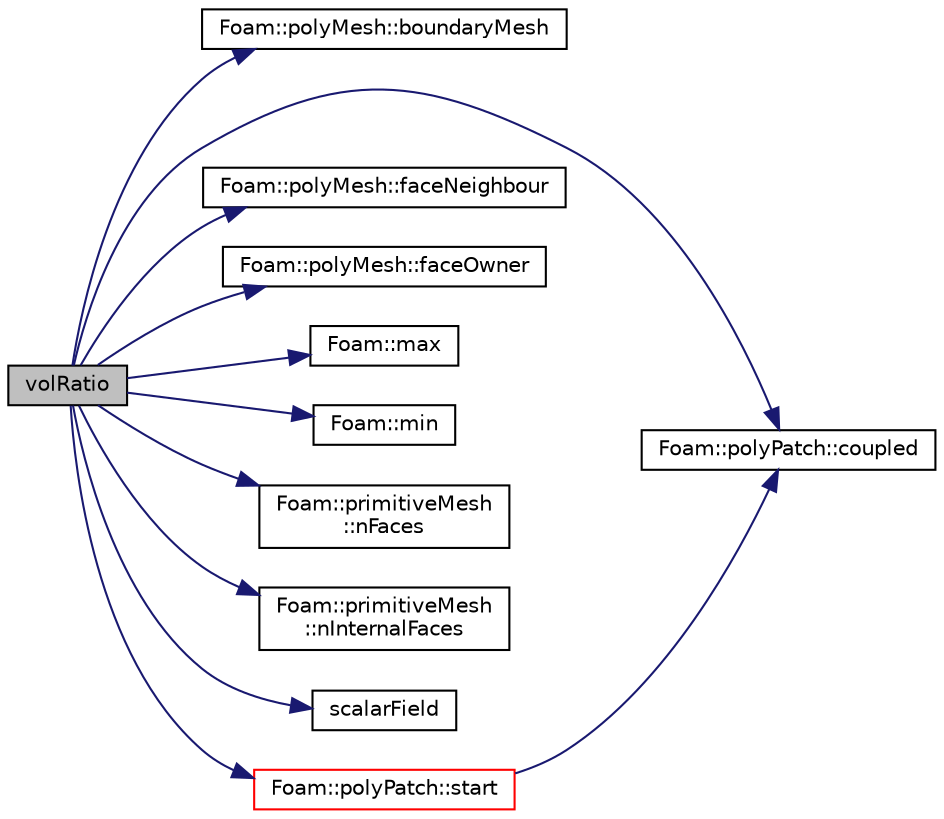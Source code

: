 digraph "volRatio"
{
  bgcolor="transparent";
  edge [fontname="Helvetica",fontsize="10",labelfontname="Helvetica",labelfontsize="10"];
  node [fontname="Helvetica",fontsize="10",shape=record];
  rankdir="LR";
  Node1 [label="volRatio",height=0.2,width=0.4,color="black", fillcolor="grey75", style="filled", fontcolor="black"];
  Node1 -> Node2 [color="midnightblue",fontsize="10",style="solid",fontname="Helvetica"];
  Node2 [label="Foam::polyMesh::boundaryMesh",height=0.2,width=0.4,color="black",URL="$a01959.html#a6b7f5ba89250dbd7a1c6c7860ab60fe3",tooltip="Return boundary mesh. "];
  Node1 -> Node3 [color="midnightblue",fontsize="10",style="solid",fontname="Helvetica"];
  Node3 [label="Foam::polyPatch::coupled",height=0.2,width=0.4,color="black",URL="$a01977.html#acffd678e538fc569f301aacdb4f019b7",tooltip="Return true if this patch is geometrically coupled (i.e. faces and. "];
  Node1 -> Node4 [color="midnightblue",fontsize="10",style="solid",fontname="Helvetica"];
  Node4 [label="Foam::polyMesh::faceNeighbour",height=0.2,width=0.4,color="black",URL="$a01959.html#ad03ef02786858ab9d5e2776a4731c77c",tooltip="Return face neighbour. "];
  Node1 -> Node5 [color="midnightblue",fontsize="10",style="solid",fontname="Helvetica"];
  Node5 [label="Foam::polyMesh::faceOwner",height=0.2,width=0.4,color="black",URL="$a01959.html#a6d4def83436c9aa4dc68e8e42c5cf268",tooltip="Return face owner. "];
  Node1 -> Node6 [color="midnightblue",fontsize="10",style="solid",fontname="Helvetica"];
  Node6 [label="Foam::max",height=0.2,width=0.4,color="black",URL="$a10909.html#ac993e906cf2774ae77e666bc24e81733"];
  Node1 -> Node7 [color="midnightblue",fontsize="10",style="solid",fontname="Helvetica"];
  Node7 [label="Foam::min",height=0.2,width=0.4,color="black",URL="$a10909.html#a253e112ad2d56d96230ff39ea7f442dc"];
  Node1 -> Node8 [color="midnightblue",fontsize="10",style="solid",fontname="Helvetica"];
  Node8 [label="Foam::primitiveMesh\l::nFaces",height=0.2,width=0.4,color="black",URL="$a02018.html#a9be088de373a98524a153de7da0e92e8"];
  Node1 -> Node9 [color="midnightblue",fontsize="10",style="solid",fontname="Helvetica"];
  Node9 [label="Foam::primitiveMesh\l::nInternalFaces",height=0.2,width=0.4,color="black",URL="$a02018.html#aa1eec60bd258a70018b8ffda0dced7bb"];
  Node1 -> Node10 [color="midnightblue",fontsize="10",style="solid",fontname="Helvetica"];
  Node10 [label="scalarField",height=0.2,width=0.4,color="black",URL="$a04458.html#afcd8855c276a98ae9604b35c8fb5b81e"];
  Node1 -> Node11 [color="midnightblue",fontsize="10",style="solid",fontname="Helvetica"];
  Node11 [label="Foam::polyPatch::start",height=0.2,width=0.4,color="red",URL="$a01977.html#a861f370e41af7d54d7ff91da65de6e6a",tooltip="Return start label of this patch in the polyMesh face list. "];
  Node11 -> Node3 [color="midnightblue",fontsize="10",style="solid",fontname="Helvetica"];
}
